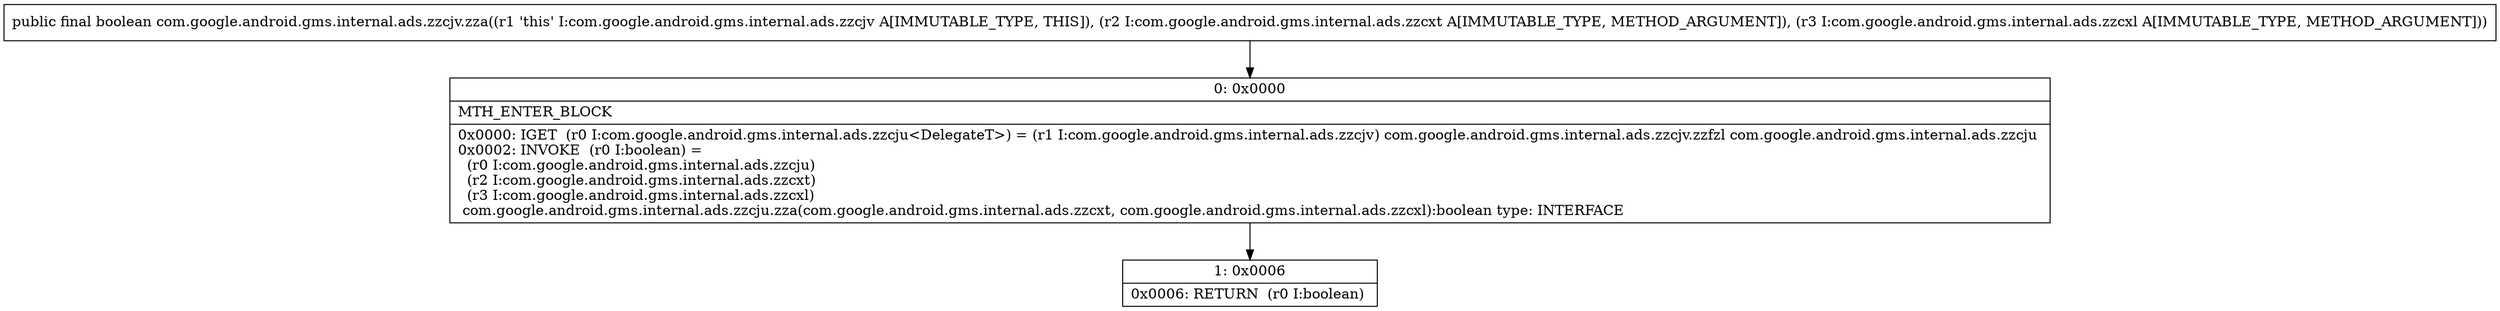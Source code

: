 digraph "CFG forcom.google.android.gms.internal.ads.zzcjv.zza(Lcom\/google\/android\/gms\/internal\/ads\/zzcxt;Lcom\/google\/android\/gms\/internal\/ads\/zzcxl;)Z" {
Node_0 [shape=record,label="{0\:\ 0x0000|MTH_ENTER_BLOCK\l|0x0000: IGET  (r0 I:com.google.android.gms.internal.ads.zzcju\<DelegateT\>) = (r1 I:com.google.android.gms.internal.ads.zzcjv) com.google.android.gms.internal.ads.zzcjv.zzfzl com.google.android.gms.internal.ads.zzcju \l0x0002: INVOKE  (r0 I:boolean) = \l  (r0 I:com.google.android.gms.internal.ads.zzcju)\l  (r2 I:com.google.android.gms.internal.ads.zzcxt)\l  (r3 I:com.google.android.gms.internal.ads.zzcxl)\l com.google.android.gms.internal.ads.zzcju.zza(com.google.android.gms.internal.ads.zzcxt, com.google.android.gms.internal.ads.zzcxl):boolean type: INTERFACE \l}"];
Node_1 [shape=record,label="{1\:\ 0x0006|0x0006: RETURN  (r0 I:boolean) \l}"];
MethodNode[shape=record,label="{public final boolean com.google.android.gms.internal.ads.zzcjv.zza((r1 'this' I:com.google.android.gms.internal.ads.zzcjv A[IMMUTABLE_TYPE, THIS]), (r2 I:com.google.android.gms.internal.ads.zzcxt A[IMMUTABLE_TYPE, METHOD_ARGUMENT]), (r3 I:com.google.android.gms.internal.ads.zzcxl A[IMMUTABLE_TYPE, METHOD_ARGUMENT])) }"];
MethodNode -> Node_0;
Node_0 -> Node_1;
}

